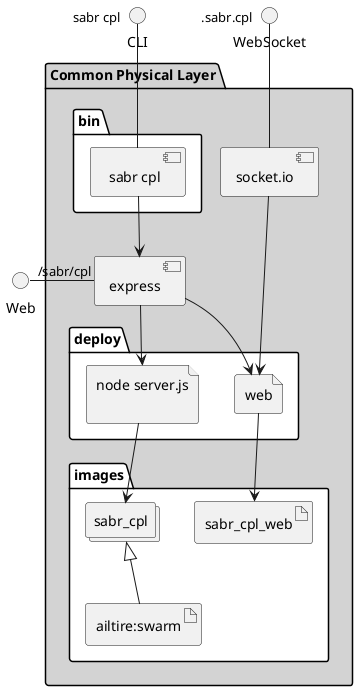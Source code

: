 @startuml
  interface CLI
  interface Web
  interface WebSocket
package "Common Physical Layer" #lightgray {
  component express as REST
  component socket.io as socket
  folder bin #ffffff {
    component " sabr cpl" as binName
  }
  binName --> REST

  folder deploy #ffffff {
      file "node server.js\n" as sabr_cpl_container
      REST --> sabr_cpl_container

  
    file "web" as web_container
    REST --> web_container
    socket ---> web_container
  
  }
  folder images #ffffff {
    collections "sabr_cpl" as sabr_cplimage
    artifact "ailtire:swarm" as ailtireswarm
    sabr_cplimage <|-- ailtireswarm
    sabr_cpl_container --> sabr_cplimage

  
      artifact "sabr_cpl_web" as sabr_cpl_web
      web_container --> sabr_cpl_web
    
  }
}
CLI " sabr cpl" -- binName
Web "/sabr/cpl" - REST
WebSocket ".sabr.cpl" -- socket

@enduml

